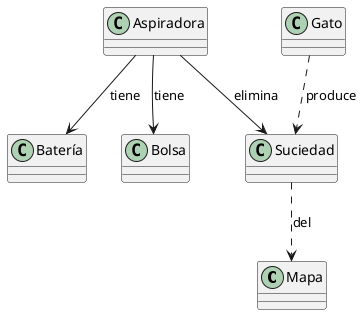 @startuml
class Mapa
class Aspiradora
class Suciedad
class Batería
class Gato
class Bolsa

Aspiradora --> Suciedad : elimina
Suciedad ..> Mapa: del
Aspiradora --> Bolsa : tiene
Aspiradora --> Batería : tiene
Gato ..> Suciedad : produce

@enduml
